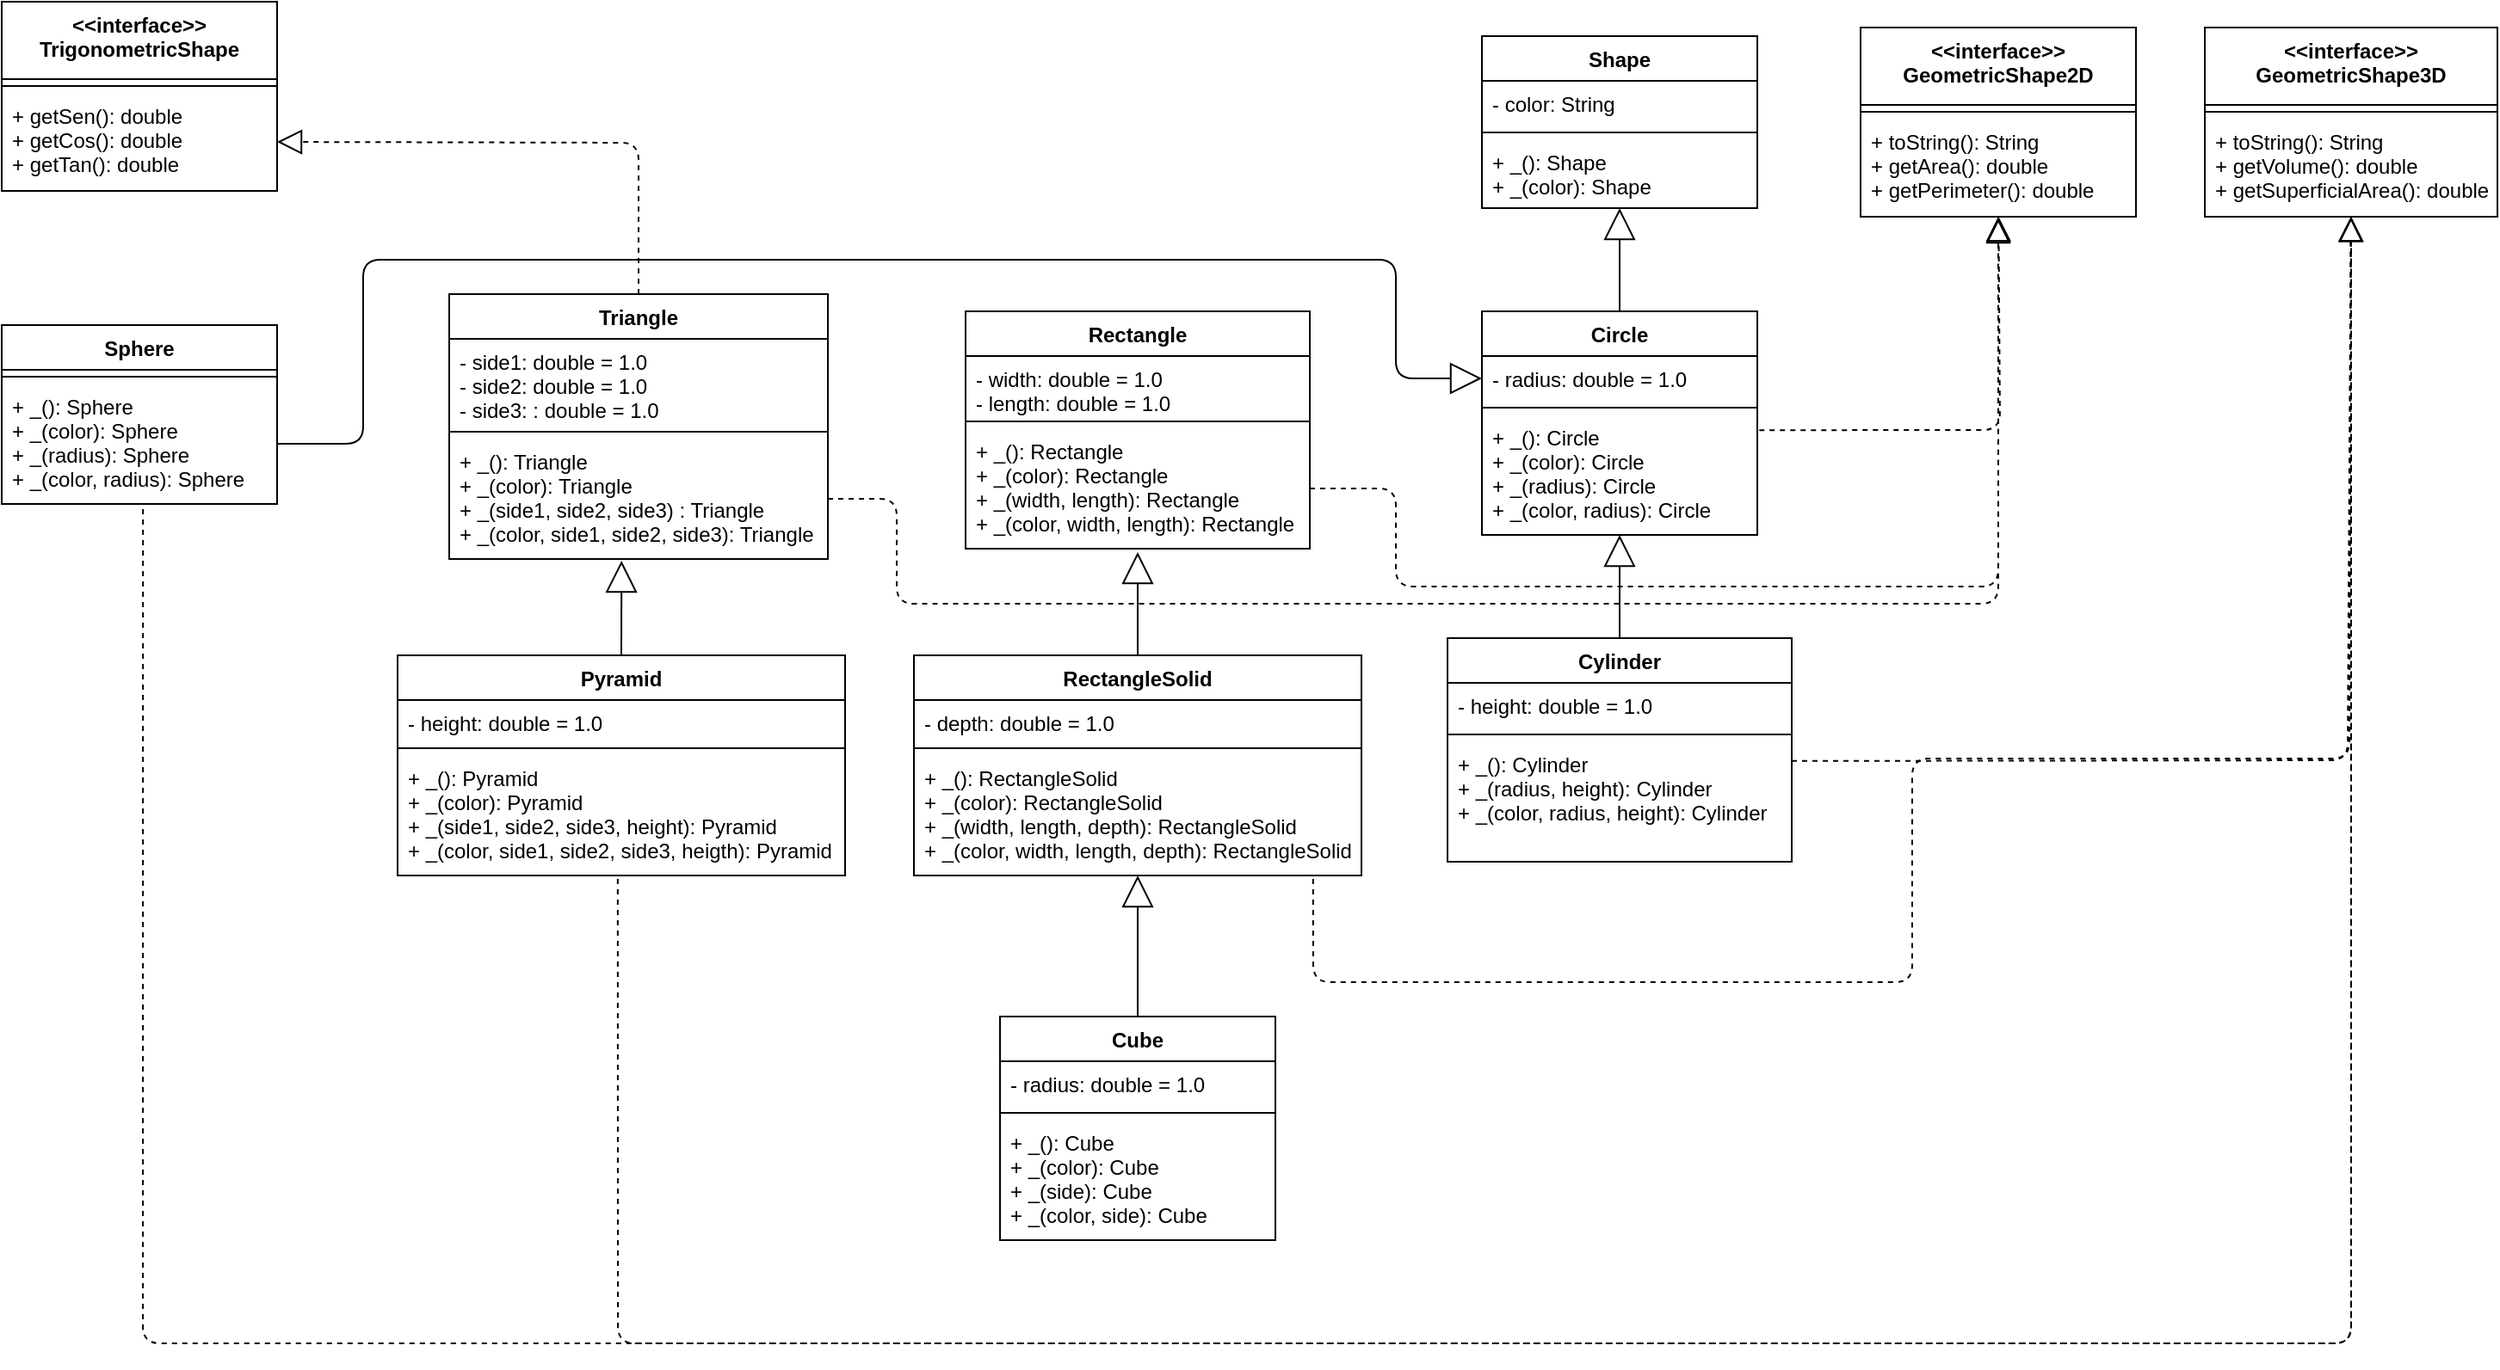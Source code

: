 <mxfile version="14.4.8" type="github"><diagram id="l6g5pD_UONjjNQYRAWrH" name="Page-1"><mxGraphModel dx="3016" dy="850" grid="1" gridSize="10" guides="1" tooltips="1" connect="1" arrows="1" fold="1" page="0" pageScale="1" pageWidth="827" pageHeight="1169" math="0" shadow="0"><root><mxCell id="0"/><mxCell id="1" parent="0"/><mxCell id="EENduIgs1lgd-VAAzbX9-46" value="Shape" style="swimlane;fontStyle=1;align=center;verticalAlign=top;childLayout=stackLayout;horizontal=1;startSize=26;horizontalStack=0;resizeParent=1;resizeParentMax=0;resizeLast=0;collapsible=1;marginBottom=0;" vertex="1" parent="1"><mxGeometry x="130" y="180" width="160" height="100" as="geometry"/></mxCell><mxCell id="EENduIgs1lgd-VAAzbX9-47" value="- color: String" style="text;strokeColor=none;fillColor=none;align=left;verticalAlign=top;spacingLeft=4;spacingRight=4;overflow=hidden;rotatable=0;points=[[0,0.5],[1,0.5]];portConstraint=eastwest;" vertex="1" parent="EENduIgs1lgd-VAAzbX9-46"><mxGeometry y="26" width="160" height="26" as="geometry"/></mxCell><mxCell id="EENduIgs1lgd-VAAzbX9-48" value="" style="line;strokeWidth=1;fillColor=none;align=left;verticalAlign=middle;spacingTop=-1;spacingLeft=3;spacingRight=3;rotatable=0;labelPosition=right;points=[];portConstraint=eastwest;" vertex="1" parent="EENduIgs1lgd-VAAzbX9-46"><mxGeometry y="52" width="160" height="8" as="geometry"/></mxCell><mxCell id="EENduIgs1lgd-VAAzbX9-49" value="+ _(): Shape&#10;+ _(color): Shape" style="text;strokeColor=none;fillColor=none;align=left;verticalAlign=top;spacingLeft=4;spacingRight=4;overflow=hidden;rotatable=0;points=[[0,0.5],[1,0.5]];portConstraint=eastwest;" vertex="1" parent="EENduIgs1lgd-VAAzbX9-46"><mxGeometry y="60" width="160" height="40" as="geometry"/></mxCell><mxCell id="EENduIgs1lgd-VAAzbX9-50" value="&lt;&lt;interface&gt;&gt;&#10;GeometricShape2D" style="swimlane;fontStyle=1;align=center;verticalAlign=top;childLayout=stackLayout;horizontal=1;startSize=45;horizontalStack=0;resizeParent=1;resizeParentMax=0;resizeLast=0;collapsible=1;marginBottom=0;" vertex="1" parent="1"><mxGeometry x="350" y="175" width="160" height="110" as="geometry"/></mxCell><mxCell id="EENduIgs1lgd-VAAzbX9-52" value="" style="line;strokeWidth=1;fillColor=none;align=left;verticalAlign=middle;spacingTop=-1;spacingLeft=3;spacingRight=3;rotatable=0;labelPosition=right;points=[];portConstraint=eastwest;" vertex="1" parent="EENduIgs1lgd-VAAzbX9-50"><mxGeometry y="45" width="160" height="8" as="geometry"/></mxCell><mxCell id="EENduIgs1lgd-VAAzbX9-53" value="+ toString(): String&#10;+ getArea(): double&#10;+ getPerimeter(): double" style="text;strokeColor=none;fillColor=none;align=left;verticalAlign=top;spacingLeft=4;spacingRight=4;overflow=hidden;rotatable=0;points=[[0,0.5],[1,0.5]];portConstraint=eastwest;" vertex="1" parent="EENduIgs1lgd-VAAzbX9-50"><mxGeometry y="53" width="160" height="57" as="geometry"/></mxCell><mxCell id="EENduIgs1lgd-VAAzbX9-54" value="Circle" style="swimlane;fontStyle=1;align=center;verticalAlign=top;childLayout=stackLayout;horizontal=1;startSize=26;horizontalStack=0;resizeParent=1;resizeParentMax=0;resizeLast=0;collapsible=1;marginBottom=0;" vertex="1" parent="1"><mxGeometry x="130" y="340" width="160" height="130" as="geometry"/></mxCell><mxCell id="EENduIgs1lgd-VAAzbX9-55" value="- radius: double = 1.0" style="text;strokeColor=none;fillColor=none;align=left;verticalAlign=top;spacingLeft=4;spacingRight=4;overflow=hidden;rotatable=0;points=[[0,0.5],[1,0.5]];portConstraint=eastwest;" vertex="1" parent="EENduIgs1lgd-VAAzbX9-54"><mxGeometry y="26" width="160" height="26" as="geometry"/></mxCell><mxCell id="EENduIgs1lgd-VAAzbX9-56" value="" style="line;strokeWidth=1;fillColor=none;align=left;verticalAlign=middle;spacingTop=-1;spacingLeft=3;spacingRight=3;rotatable=0;labelPosition=right;points=[];portConstraint=eastwest;" vertex="1" parent="EENduIgs1lgd-VAAzbX9-54"><mxGeometry y="52" width="160" height="8" as="geometry"/></mxCell><mxCell id="EENduIgs1lgd-VAAzbX9-57" value="+ _(): Circle&#10;+ _(color): Circle&#10;+ _(radius): Circle&#10;+ _(color, radius): Circle" style="text;strokeColor=none;fillColor=none;align=left;verticalAlign=top;spacingLeft=4;spacingRight=4;overflow=hidden;rotatable=0;points=[[0,0.5],[1,0.5]];portConstraint=eastwest;" vertex="1" parent="EENduIgs1lgd-VAAzbX9-54"><mxGeometry y="60" width="160" height="70" as="geometry"/></mxCell><mxCell id="EENduIgs1lgd-VAAzbX9-58" value="" style="endArrow=block;endSize=16;endFill=0;html=1;exitX=0.5;exitY=0;exitDx=0;exitDy=0;" edge="1" parent="1" source="EENduIgs1lgd-VAAzbX9-54" target="EENduIgs1lgd-VAAzbX9-49"><mxGeometry width="160" relative="1" as="geometry"><mxPoint x="370" y="340" as="sourcePoint"/><mxPoint x="530" y="340" as="targetPoint"/></mxGeometry></mxCell><mxCell id="EENduIgs1lgd-VAAzbX9-60" value="Cylinder" style="swimlane;fontStyle=1;align=center;verticalAlign=top;childLayout=stackLayout;horizontal=1;startSize=26;horizontalStack=0;resizeParent=1;resizeParentMax=0;resizeLast=0;collapsible=1;marginBottom=0;" vertex="1" parent="1"><mxGeometry x="110" y="530" width="200" height="130" as="geometry"/></mxCell><mxCell id="EENduIgs1lgd-VAAzbX9-61" value="- height: double = 1.0" style="text;strokeColor=none;fillColor=none;align=left;verticalAlign=top;spacingLeft=4;spacingRight=4;overflow=hidden;rotatable=0;points=[[0,0.5],[1,0.5]];portConstraint=eastwest;" vertex="1" parent="EENduIgs1lgd-VAAzbX9-60"><mxGeometry y="26" width="200" height="26" as="geometry"/></mxCell><mxCell id="EENduIgs1lgd-VAAzbX9-62" value="" style="line;strokeWidth=1;fillColor=none;align=left;verticalAlign=middle;spacingTop=-1;spacingLeft=3;spacingRight=3;rotatable=0;labelPosition=right;points=[];portConstraint=eastwest;" vertex="1" parent="EENduIgs1lgd-VAAzbX9-60"><mxGeometry y="52" width="200" height="8" as="geometry"/></mxCell><mxCell id="EENduIgs1lgd-VAAzbX9-63" value="+ _(): Cylinder&#10;+ _(radius, height): Cylinder&#10;+ _(color, radius, height): Cylinder" style="text;strokeColor=none;fillColor=none;align=left;verticalAlign=top;spacingLeft=4;spacingRight=4;overflow=hidden;rotatable=0;points=[[0,0.5],[1,0.5]];portConstraint=eastwest;" vertex="1" parent="EENduIgs1lgd-VAAzbX9-60"><mxGeometry y="60" width="200" height="70" as="geometry"/></mxCell><mxCell id="EENduIgs1lgd-VAAzbX9-64" value="&lt;&lt;interface&gt;&gt;&#10;GeometricShape3D" style="swimlane;fontStyle=1;align=center;verticalAlign=top;childLayout=stackLayout;horizontal=1;startSize=45;horizontalStack=0;resizeParent=1;resizeParentMax=0;resizeLast=0;collapsible=1;marginBottom=0;" vertex="1" parent="1"><mxGeometry x="550" y="175" width="170" height="110" as="geometry"/></mxCell><mxCell id="EENduIgs1lgd-VAAzbX9-65" value="" style="line;strokeWidth=1;fillColor=none;align=left;verticalAlign=middle;spacingTop=-1;spacingLeft=3;spacingRight=3;rotatable=0;labelPosition=right;points=[];portConstraint=eastwest;" vertex="1" parent="EENduIgs1lgd-VAAzbX9-64"><mxGeometry y="45" width="170" height="8" as="geometry"/></mxCell><mxCell id="EENduIgs1lgd-VAAzbX9-66" value="+ toString(): String&#10;+ getVolume(): double&#10;+ getSuperficialArea(): double" style="text;strokeColor=none;fillColor=none;align=left;verticalAlign=top;spacingLeft=4;spacingRight=4;overflow=hidden;rotatable=0;points=[[0,0.5],[1,0.5]];portConstraint=eastwest;" vertex="1" parent="EENduIgs1lgd-VAAzbX9-64"><mxGeometry y="53" width="170" height="57" as="geometry"/></mxCell><mxCell id="EENduIgs1lgd-VAAzbX9-68" value="" style="endArrow=block;endSize=16;endFill=0;html=1;exitX=0.5;exitY=0;exitDx=0;exitDy=0;" edge="1" parent="1" source="EENduIgs1lgd-VAAzbX9-60"><mxGeometry width="160" relative="1" as="geometry"><mxPoint x="210" y="520" as="sourcePoint"/><mxPoint x="210" y="470" as="targetPoint"/></mxGeometry></mxCell><mxCell id="EENduIgs1lgd-VAAzbX9-69" value="" style="endArrow=block;dashed=1;endFill=0;endSize=12;html=1;exitX=1.007;exitY=0.13;exitDx=0;exitDy=0;exitPerimeter=0;" edge="1" parent="1" source="EENduIgs1lgd-VAAzbX9-57" target="EENduIgs1lgd-VAAzbX9-53"><mxGeometry width="160" relative="1" as="geometry"><mxPoint x="300" y="410" as="sourcePoint"/><mxPoint x="460" y="410" as="targetPoint"/><Array as="points"><mxPoint x="431" y="409"/></Array></mxGeometry></mxCell><mxCell id="EENduIgs1lgd-VAAzbX9-70" value="" style="endArrow=block;dashed=1;endFill=0;endSize=12;html=1;exitX=1.007;exitY=0.13;exitDx=0;exitDy=0;exitPerimeter=0;" edge="1" parent="1" target="EENduIgs1lgd-VAAzbX9-66"><mxGeometry width="160" relative="1" as="geometry"><mxPoint x="310.0" y="601.42" as="sourcePoint"/><mxPoint x="451.44" y="479.999" as="targetPoint"/><Array as="points"><mxPoint x="633" y="601"/></Array></mxGeometry></mxCell><mxCell id="EENduIgs1lgd-VAAzbX9-71" value="Sphere" style="swimlane;fontStyle=1;align=center;verticalAlign=top;childLayout=stackLayout;horizontal=1;startSize=26;horizontalStack=0;resizeParent=1;resizeParentMax=0;resizeLast=0;collapsible=1;marginBottom=0;" vertex="1" parent="1"><mxGeometry x="-730" y="348" width="160" height="104" as="geometry"/></mxCell><mxCell id="EENduIgs1lgd-VAAzbX9-73" value="" style="line;strokeWidth=1;fillColor=none;align=left;verticalAlign=middle;spacingTop=-1;spacingLeft=3;spacingRight=3;rotatable=0;labelPosition=right;points=[];portConstraint=eastwest;" vertex="1" parent="EENduIgs1lgd-VAAzbX9-71"><mxGeometry y="26" width="160" height="8" as="geometry"/></mxCell><mxCell id="EENduIgs1lgd-VAAzbX9-74" value="+ _(): Sphere&#10;+ _(color): Sphere&#10;+ _(radius): Sphere&#10;+ _(color, radius): Sphere" style="text;strokeColor=none;fillColor=none;align=left;verticalAlign=top;spacingLeft=4;spacingRight=4;overflow=hidden;rotatable=0;points=[[0,0.5],[1,0.5]];portConstraint=eastwest;" vertex="1" parent="EENduIgs1lgd-VAAzbX9-71"><mxGeometry y="34" width="160" height="70" as="geometry"/></mxCell><mxCell id="EENduIgs1lgd-VAAzbX9-75" value="Rectangle" style="swimlane;fontStyle=1;align=center;verticalAlign=top;childLayout=stackLayout;horizontal=1;startSize=26;horizontalStack=0;resizeParent=1;resizeParentMax=0;resizeLast=0;collapsible=1;marginBottom=0;" vertex="1" parent="1"><mxGeometry x="-170" y="340" width="200" height="138" as="geometry"/></mxCell><mxCell id="EENduIgs1lgd-VAAzbX9-76" value="- width: double = 1.0&#10;- length: double = 1.0" style="text;strokeColor=none;fillColor=none;align=left;verticalAlign=top;spacingLeft=4;spacingRight=4;overflow=hidden;rotatable=0;points=[[0,0.5],[1,0.5]];portConstraint=eastwest;" vertex="1" parent="EENduIgs1lgd-VAAzbX9-75"><mxGeometry y="26" width="200" height="34" as="geometry"/></mxCell><mxCell id="EENduIgs1lgd-VAAzbX9-77" value="" style="line;strokeWidth=1;fillColor=none;align=left;verticalAlign=middle;spacingTop=-1;spacingLeft=3;spacingRight=3;rotatable=0;labelPosition=right;points=[];portConstraint=eastwest;" vertex="1" parent="EENduIgs1lgd-VAAzbX9-75"><mxGeometry y="60" width="200" height="8" as="geometry"/></mxCell><mxCell id="EENduIgs1lgd-VAAzbX9-78" value="+ _(): Rectangle&#10;+ _(color): Rectangle&#10;+ _(width, length): Rectangle&#10;+ _(color, width, length): Rectangle" style="text;strokeColor=none;fillColor=none;align=left;verticalAlign=top;spacingLeft=4;spacingRight=4;overflow=hidden;rotatable=0;points=[[0,0.5],[1,0.5]];portConstraint=eastwest;" vertex="1" parent="EENduIgs1lgd-VAAzbX9-75"><mxGeometry y="68" width="200" height="70" as="geometry"/></mxCell><mxCell id="EENduIgs1lgd-VAAzbX9-79" value="Triangle" style="swimlane;fontStyle=1;align=center;verticalAlign=top;childLayout=stackLayout;horizontal=1;startSize=26;horizontalStack=0;resizeParent=1;resizeParentMax=0;resizeLast=0;collapsible=1;marginBottom=0;" vertex="1" parent="1"><mxGeometry x="-470" y="330" width="220" height="154" as="geometry"/></mxCell><mxCell id="EENduIgs1lgd-VAAzbX9-80" value="- side1: double = 1.0&#10;- side2: double = 1.0&#10;- side3: : double = 1.0" style="text;strokeColor=none;fillColor=none;align=left;verticalAlign=top;spacingLeft=4;spacingRight=4;overflow=hidden;rotatable=0;points=[[0,0.5],[1,0.5]];portConstraint=eastwest;" vertex="1" parent="EENduIgs1lgd-VAAzbX9-79"><mxGeometry y="26" width="220" height="50" as="geometry"/></mxCell><mxCell id="EENduIgs1lgd-VAAzbX9-81" value="" style="line;strokeWidth=1;fillColor=none;align=left;verticalAlign=middle;spacingTop=-1;spacingLeft=3;spacingRight=3;rotatable=0;labelPosition=right;points=[];portConstraint=eastwest;" vertex="1" parent="EENduIgs1lgd-VAAzbX9-79"><mxGeometry y="76" width="220" height="8" as="geometry"/></mxCell><mxCell id="EENduIgs1lgd-VAAzbX9-82" value="+ _(): Triangle&#10;+ _(color): Triangle&#10;+ _(side1, side2, side3) : Triangle&#10;+ _(color, side1, side2, side3): Triangle" style="text;strokeColor=none;fillColor=none;align=left;verticalAlign=top;spacingLeft=4;spacingRight=4;overflow=hidden;rotatable=0;points=[[0,0.5],[1,0.5]];portConstraint=eastwest;" vertex="1" parent="EENduIgs1lgd-VAAzbX9-79"><mxGeometry y="84" width="220" height="70" as="geometry"/></mxCell><mxCell id="EENduIgs1lgd-VAAzbX9-83" value="RectangleSolid" style="swimlane;fontStyle=1;align=center;verticalAlign=top;childLayout=stackLayout;horizontal=1;startSize=26;horizontalStack=0;resizeParent=1;resizeParentMax=0;resizeLast=0;collapsible=1;marginBottom=0;" vertex="1" parent="1"><mxGeometry x="-200" y="540" width="260" height="128" as="geometry"/></mxCell><mxCell id="EENduIgs1lgd-VAAzbX9-84" value="- depth: double = 1.0" style="text;strokeColor=none;fillColor=none;align=left;verticalAlign=top;spacingLeft=4;spacingRight=4;overflow=hidden;rotatable=0;points=[[0,0.5],[1,0.5]];portConstraint=eastwest;" vertex="1" parent="EENduIgs1lgd-VAAzbX9-83"><mxGeometry y="26" width="260" height="24" as="geometry"/></mxCell><mxCell id="EENduIgs1lgd-VAAzbX9-85" value="" style="line;strokeWidth=1;fillColor=none;align=left;verticalAlign=middle;spacingTop=-1;spacingLeft=3;spacingRight=3;rotatable=0;labelPosition=right;points=[];portConstraint=eastwest;" vertex="1" parent="EENduIgs1lgd-VAAzbX9-83"><mxGeometry y="50" width="260" height="8" as="geometry"/></mxCell><mxCell id="EENduIgs1lgd-VAAzbX9-86" value="+ _(): RectangleSolid&#10;+ _(color): RectangleSolid&#10;+ _(width, length, depth): RectangleSolid&#10;+ _(color, width, length, depth): RectangleSolid" style="text;strokeColor=none;fillColor=none;align=left;verticalAlign=top;spacingLeft=4;spacingRight=4;overflow=hidden;rotatable=0;points=[[0,0.5],[1,0.5]];portConstraint=eastwest;" vertex="1" parent="EENduIgs1lgd-VAAzbX9-83"><mxGeometry y="58" width="260" height="70" as="geometry"/></mxCell><mxCell id="EENduIgs1lgd-VAAzbX9-87" value="Pyramid" style="swimlane;fontStyle=1;align=center;verticalAlign=top;childLayout=stackLayout;horizontal=1;startSize=26;horizontalStack=0;resizeParent=1;resizeParentMax=0;resizeLast=0;collapsible=1;marginBottom=0;" vertex="1" parent="1"><mxGeometry x="-500" y="540" width="260" height="128" as="geometry"/></mxCell><mxCell id="EENduIgs1lgd-VAAzbX9-88" value="- height: double = 1.0" style="text;strokeColor=none;fillColor=none;align=left;verticalAlign=top;spacingLeft=4;spacingRight=4;overflow=hidden;rotatable=0;points=[[0,0.5],[1,0.5]];portConstraint=eastwest;" vertex="1" parent="EENduIgs1lgd-VAAzbX9-87"><mxGeometry y="26" width="260" height="24" as="geometry"/></mxCell><mxCell id="EENduIgs1lgd-VAAzbX9-89" value="" style="line;strokeWidth=1;fillColor=none;align=left;verticalAlign=middle;spacingTop=-1;spacingLeft=3;spacingRight=3;rotatable=0;labelPosition=right;points=[];portConstraint=eastwest;" vertex="1" parent="EENduIgs1lgd-VAAzbX9-87"><mxGeometry y="50" width="260" height="8" as="geometry"/></mxCell><mxCell id="EENduIgs1lgd-VAAzbX9-90" value="+ _(): Pyramid&#10;+ _(color): Pyramid&#10;+ _(side1, side2, side3, height): Pyramid&#10;+ _(color, side1, side2, side3, heigth): Pyramid" style="text;strokeColor=none;fillColor=none;align=left;verticalAlign=top;spacingLeft=4;spacingRight=4;overflow=hidden;rotatable=0;points=[[0,0.5],[1,0.5]];portConstraint=eastwest;" vertex="1" parent="EENduIgs1lgd-VAAzbX9-87"><mxGeometry y="58" width="260" height="70" as="geometry"/></mxCell><mxCell id="EENduIgs1lgd-VAAzbX9-91" value="Cube" style="swimlane;fontStyle=1;align=center;verticalAlign=top;childLayout=stackLayout;horizontal=1;startSize=26;horizontalStack=0;resizeParent=1;resizeParentMax=0;resizeLast=0;collapsible=1;marginBottom=0;" vertex="1" parent="1"><mxGeometry x="-150" y="750" width="160" height="130" as="geometry"/></mxCell><mxCell id="EENduIgs1lgd-VAAzbX9-92" value="- radius: double = 1.0" style="text;strokeColor=none;fillColor=none;align=left;verticalAlign=top;spacingLeft=4;spacingRight=4;overflow=hidden;rotatable=0;points=[[0,0.5],[1,0.5]];portConstraint=eastwest;" vertex="1" parent="EENduIgs1lgd-VAAzbX9-91"><mxGeometry y="26" width="160" height="26" as="geometry"/></mxCell><mxCell id="EENduIgs1lgd-VAAzbX9-93" value="" style="line;strokeWidth=1;fillColor=none;align=left;verticalAlign=middle;spacingTop=-1;spacingLeft=3;spacingRight=3;rotatable=0;labelPosition=right;points=[];portConstraint=eastwest;" vertex="1" parent="EENduIgs1lgd-VAAzbX9-91"><mxGeometry y="52" width="160" height="8" as="geometry"/></mxCell><mxCell id="EENduIgs1lgd-VAAzbX9-94" value="+ _(): Cube&#10;+ _(color): Cube&#10;+ _(side): Cube&#10;+ _(color, side): Cube" style="text;strokeColor=none;fillColor=none;align=left;verticalAlign=top;spacingLeft=4;spacingRight=4;overflow=hidden;rotatable=0;points=[[0,0.5],[1,0.5]];portConstraint=eastwest;" vertex="1" parent="EENduIgs1lgd-VAAzbX9-91"><mxGeometry y="60" width="160" height="70" as="geometry"/></mxCell><mxCell id="EENduIgs1lgd-VAAzbX9-95" value="" style="endArrow=block;dashed=1;endFill=0;endSize=12;html=1;exitX=1;exitY=0.5;exitDx=0;exitDy=0;entryX=0.5;entryY=1.018;entryDx=0;entryDy=0;entryPerimeter=0;" edge="1" parent="1" source="EENduIgs1lgd-VAAzbX9-78" target="EENduIgs1lgd-VAAzbX9-53"><mxGeometry width="160" relative="1" as="geometry"><mxPoint x="-240" y="520" as="sourcePoint"/><mxPoint x="430" y="290" as="targetPoint"/><Array as="points"><mxPoint x="80" y="443"/><mxPoint x="80" y="500"/><mxPoint x="430" y="500"/></Array></mxGeometry></mxCell><mxCell id="EENduIgs1lgd-VAAzbX9-96" value="" style="endArrow=block;dashed=1;endFill=0;endSize=12;html=1;exitX=1;exitY=0.5;exitDx=0;exitDy=0;" edge="1" parent="1" source="EENduIgs1lgd-VAAzbX9-82" target="EENduIgs1lgd-VAAzbX9-53"><mxGeometry width="160" relative="1" as="geometry"><mxPoint x="-200" y="510" as="sourcePoint"/><mxPoint x="-40" y="510" as="targetPoint"/><Array as="points"><mxPoint x="-210" y="449"/><mxPoint x="-210" y="510"/><mxPoint x="430" y="510"/></Array></mxGeometry></mxCell><mxCell id="EENduIgs1lgd-VAAzbX9-97" value="" style="endArrow=block;endSize=16;endFill=0;html=1;exitX=0.5;exitY=0;exitDx=0;exitDy=0;" edge="1" parent="1" source="EENduIgs1lgd-VAAzbX9-83"><mxGeometry width="160" relative="1" as="geometry"><mxPoint x="90" y="400" as="sourcePoint"/><mxPoint x="-70" y="480" as="targetPoint"/></mxGeometry></mxCell><mxCell id="EENduIgs1lgd-VAAzbX9-98" value="" style="endArrow=block;endSize=16;endFill=0;html=1;exitX=0.5;exitY=0;exitDx=0;exitDy=0;entryX=0.455;entryY=1.014;entryDx=0;entryDy=0;entryPerimeter=0;" edge="1" parent="1" source="EENduIgs1lgd-VAAzbX9-87" target="EENduIgs1lgd-VAAzbX9-82"><mxGeometry width="160" relative="1" as="geometry"><mxPoint x="-60" y="550" as="sourcePoint"/><mxPoint x="-370" y="490" as="targetPoint"/></mxGeometry></mxCell><mxCell id="EENduIgs1lgd-VAAzbX9-99" value="" style="endArrow=block;endSize=16;endFill=0;html=1;exitX=0.5;exitY=0;exitDx=0;exitDy=0;" edge="1" parent="1" source="EENduIgs1lgd-VAAzbX9-91" target="EENduIgs1lgd-VAAzbX9-86"><mxGeometry width="160" relative="1" as="geometry"><mxPoint x="-360" y="550" as="sourcePoint"/><mxPoint x="-359.9" y="494.98" as="targetPoint"/></mxGeometry></mxCell><mxCell id="EENduIgs1lgd-VAAzbX9-100" value="" style="endArrow=block;dashed=1;endFill=0;endSize=12;html=1;exitX=0.892;exitY=1.029;exitDx=0;exitDy=0;exitPerimeter=0;" edge="1" parent="1" source="EENduIgs1lgd-VAAzbX9-86" target="EENduIgs1lgd-VAAzbX9-66"><mxGeometry width="160" relative="1" as="geometry"><mxPoint x="110" y="780" as="sourcePoint"/><mxPoint x="634" y="285" as="targetPoint"/><Array as="points"><mxPoint x="32" y="730"/><mxPoint x="380" y="730"/><mxPoint x="380" y="600"/><mxPoint x="634" y="600"/></Array></mxGeometry></mxCell><mxCell id="EENduIgs1lgd-VAAzbX9-101" value="" style="endArrow=block;dashed=1;endFill=0;endSize=12;html=1;exitX=0.492;exitY=1.029;exitDx=0;exitDy=0;exitPerimeter=0;" edge="1" parent="1" source="EENduIgs1lgd-VAAzbX9-90" target="EENduIgs1lgd-VAAzbX9-66"><mxGeometry width="160" relative="1" as="geometry"><mxPoint x="-380" y="800" as="sourcePoint"/><mxPoint x="630" y="600" as="targetPoint"/><Array as="points"><mxPoint x="-372" y="940"/><mxPoint x="635" y="940"/></Array></mxGeometry></mxCell><mxCell id="EENduIgs1lgd-VAAzbX9-102" value="" style="endArrow=block;endSize=16;endFill=0;html=1;exitX=1;exitY=0.5;exitDx=0;exitDy=0;" edge="1" parent="1" source="EENduIgs1lgd-VAAzbX9-74" target="EENduIgs1lgd-VAAzbX9-55"><mxGeometry width="160" relative="1" as="geometry"><mxPoint x="-520" y="330" as="sourcePoint"/><mxPoint x="90" y="360" as="targetPoint"/><Array as="points"><mxPoint x="-520" y="417"/><mxPoint x="-520" y="310"/><mxPoint x="80" y="310"/><mxPoint x="80" y="379"/></Array></mxGeometry></mxCell><mxCell id="EENduIgs1lgd-VAAzbX9-103" value="&lt;&lt;interface&gt;&gt;&#10;TrigonometricShape" style="swimlane;fontStyle=1;align=center;verticalAlign=top;childLayout=stackLayout;horizontal=1;startSize=45;horizontalStack=0;resizeParent=1;resizeParentMax=0;resizeLast=0;collapsible=1;marginBottom=0;" vertex="1" parent="1"><mxGeometry x="-730" y="160" width="160" height="110" as="geometry"/></mxCell><mxCell id="EENduIgs1lgd-VAAzbX9-104" value="" style="line;strokeWidth=1;fillColor=none;align=left;verticalAlign=middle;spacingTop=-1;spacingLeft=3;spacingRight=3;rotatable=0;labelPosition=right;points=[];portConstraint=eastwest;" vertex="1" parent="EENduIgs1lgd-VAAzbX9-103"><mxGeometry y="45" width="160" height="8" as="geometry"/></mxCell><mxCell id="EENduIgs1lgd-VAAzbX9-105" value="+ getSen(): double&#10;+ getCos(): double&#10;+ getTan(): double" style="text;strokeColor=none;fillColor=none;align=left;verticalAlign=top;spacingLeft=4;spacingRight=4;overflow=hidden;rotatable=0;points=[[0,0.5],[1,0.5]];portConstraint=eastwest;" vertex="1" parent="EENduIgs1lgd-VAAzbX9-103"><mxGeometry y="53" width="160" height="57" as="geometry"/></mxCell><mxCell id="EENduIgs1lgd-VAAzbX9-108" value="" style="endArrow=block;dashed=1;endFill=0;endSize=12;html=1;exitX=0.5;exitY=0;exitDx=0;exitDy=0;entryX=1;entryY=0.5;entryDx=0;entryDy=0;" edge="1" parent="1" source="EENduIgs1lgd-VAAzbX9-79" target="EENduIgs1lgd-VAAzbX9-105"><mxGeometry width="160" relative="1" as="geometry"><mxPoint x="-360" y="210" as="sourcePoint"/><mxPoint x="-200" y="210" as="targetPoint"/><Array as="points"><mxPoint x="-360" y="242"/></Array></mxGeometry></mxCell><mxCell id="EENduIgs1lgd-VAAzbX9-109" value="" style="endArrow=block;dashed=1;endFill=0;endSize=12;html=1;exitX=0.513;exitY=1.043;exitDx=0;exitDy=0;exitPerimeter=0;" edge="1" parent="1" source="EENduIgs1lgd-VAAzbX9-74" target="EENduIgs1lgd-VAAzbX9-66"><mxGeometry width="160" relative="1" as="geometry"><mxPoint x="-730" y="600" as="sourcePoint"/><mxPoint x="670" y="360" as="targetPoint"/><Array as="points"><mxPoint x="-648" y="940"/><mxPoint x="635" y="940"/></Array></mxGeometry></mxCell></root></mxGraphModel></diagram></mxfile>